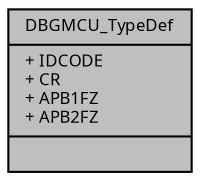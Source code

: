 digraph "DBGMCU_TypeDef"
{
  edge [fontname="Sans",fontsize="8",labelfontname="Sans",labelfontsize="8"];
  node [fontname="Sans",fontsize="8",shape=record];
  Node1 [label="{DBGMCU_TypeDef\n|+ IDCODE\l+ CR\l+ APB1FZ\l+ APB2FZ\l|}",height=0.2,width=0.4,color="black", fillcolor="grey75", style="filled", fontcolor="black"];
}
